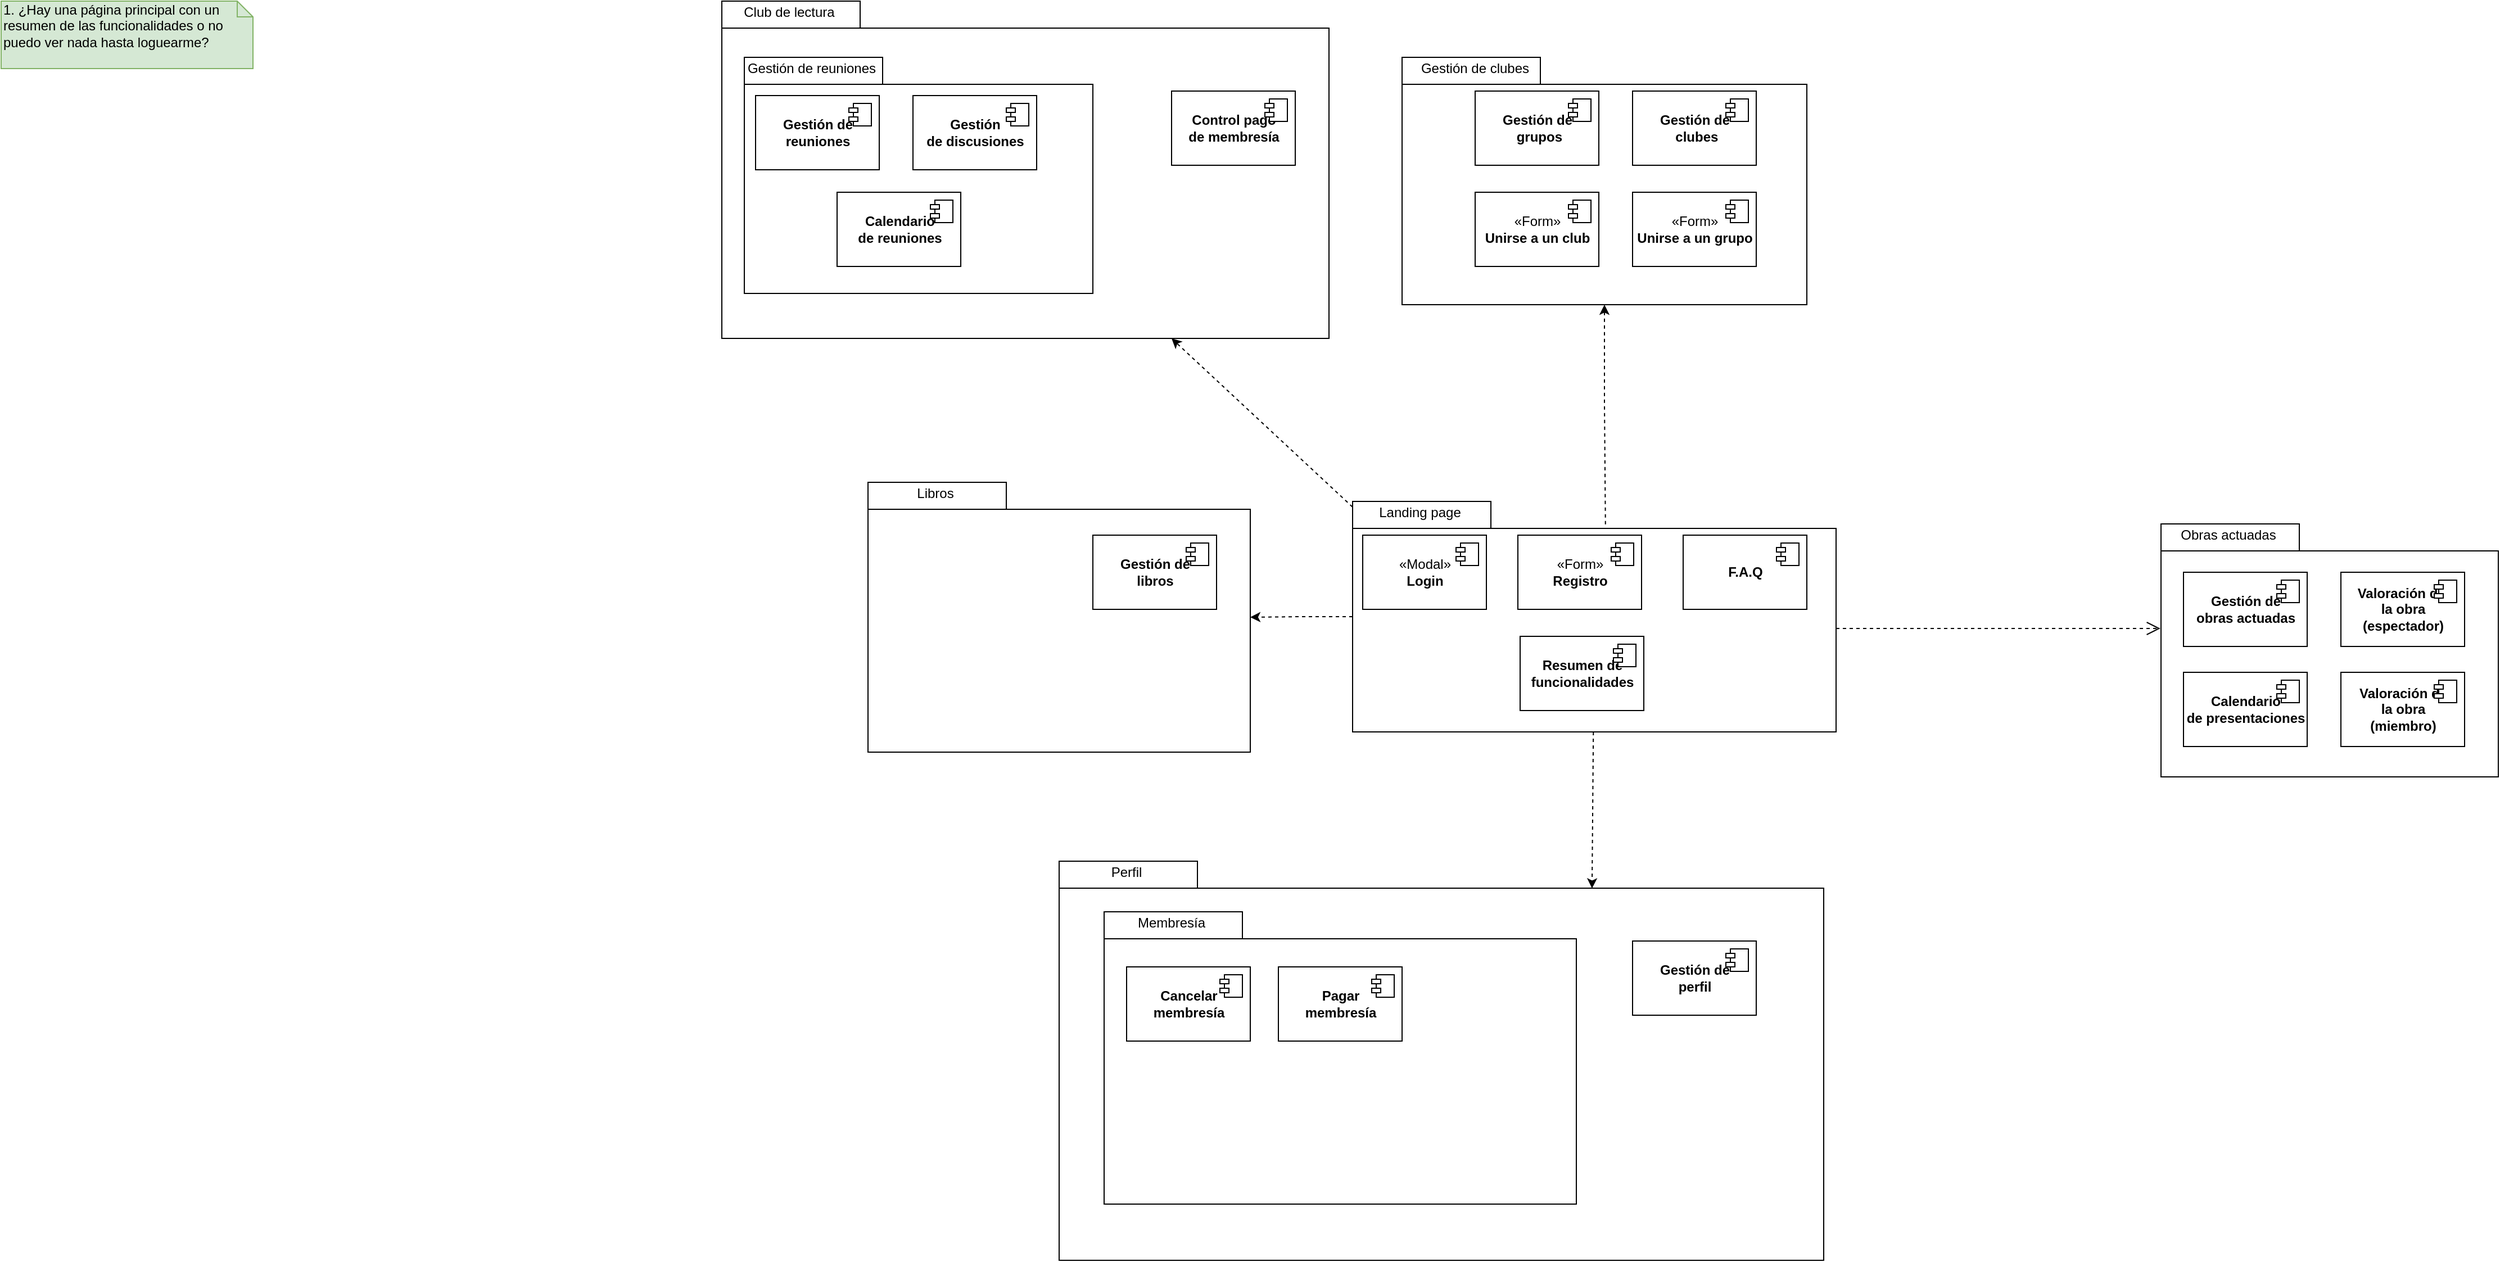 <mxfile version="12.0.2" type="github" pages="1"><diagram name="Page-1" id="b5b7bab2-c9e2-2cf4-8b2a-24fd1a2a6d21"><mxGraphModel dx="1655" dy="451" grid="1" gridSize="10" guides="1" tooltips="1" connect="1" arrows="1" fold="1" page="1" pageScale="1" pageWidth="827" pageHeight="1169" background="#ffffff" math="0" shadow="0"><root><mxCell id="0"/><mxCell id="1" parent="0"/><mxCell id="6e0c8c40b5770093-71" style="edgeStyle=elbowEdgeStyle;rounded=0;html=1;dashed=1;labelBackgroundColor=none;startFill=0;endArrow=open;endFill=0;endSize=10;fontFamily=Verdana;fontSize=10;elbow=vertical;entryX=-0.002;entryY=0.413;entryDx=0;entryDy=0;entryPerimeter=0;" parent="1" source="6e0c8c40b5770093-33" target="Pfhww0azMZYouLO4t0sD-18" edge="1"><mxGeometry relative="1" as="geometry"><mxPoint x="1045.5" y="595" as="targetPoint"/></mxGeometry></mxCell><mxCell id="Pfhww0azMZYouLO4t0sD-40" value="" style="edgeStyle=orthogonalEdgeStyle;rounded=0;orthogonalLoop=1;jettySize=auto;html=1;dashed=1;startArrow=none;startFill=0;endArrow=classic;endFill=1;" edge="1" parent="1" source="6e0c8c40b5770093-33" target="Pfhww0azMZYouLO4t0sD-39"><mxGeometry relative="1" as="geometry"/></mxCell><mxCell id="Pfhww0azMZYouLO4t0sD-75" value="" style="edgeStyle=none;rounded=0;orthogonalLoop=1;jettySize=auto;html=1;dashed=1;startArrow=none;startFill=0;endArrow=classic;endFill=1;entryX=0.697;entryY=0.068;entryDx=0;entryDy=0;entryPerimeter=0;" edge="1" parent="1" source="6e0c8c40b5770093-33" target="Pfhww0azMZYouLO4t0sD-28"><mxGeometry relative="1" as="geometry"><mxPoint x="656" y="760" as="targetPoint"/></mxGeometry></mxCell><mxCell id="6e0c8c40b5770093-33" value="" style="shape=folder;fontStyle=1;spacingTop=10;tabWidth=123;tabHeight=24;tabPosition=left;html=1;rounded=0;shadow=0;comic=0;labelBackgroundColor=none;strokeColor=#000000;strokeWidth=1;fillColor=#ffffff;fontFamily=Verdana;fontSize=10;fontColor=#000000;align=center;" parent="1" vertex="1"><mxGeometry x="441" y="475" width="430" height="205" as="geometry"/></mxCell><mxCell id="Pfhww0azMZYouLO4t0sD-39" value="" style="shape=folder;fontStyle=1;spacingTop=10;tabWidth=123;tabHeight=24;tabPosition=left;html=1;rounded=0;shadow=0;comic=0;labelBackgroundColor=none;strokeColor=#000000;strokeWidth=1;fillColor=#ffffff;fontFamily=Verdana;fontSize=10;fontColor=#000000;align=center;" vertex="1" parent="1"><mxGeometry x="10" y="458" width="340" height="240" as="geometry"/></mxCell><mxCell id="Pfhww0azMZYouLO4t0sD-28" value="" style="shape=folder;fontStyle=1;spacingTop=10;tabWidth=123;tabHeight=24;tabPosition=left;html=1;rounded=0;shadow=0;comic=0;labelBackgroundColor=none;strokeColor=#000000;strokeWidth=1;fillColor=#ffffff;fontFamily=Verdana;fontSize=10;fontColor=#000000;align=center;" vertex="1" parent="1"><mxGeometry x="180" y="795" width="680" height="355" as="geometry"/></mxCell><mxCell id="Pfhww0azMZYouLO4t0sD-1" value="«Modal»&lt;br&gt;&lt;b&gt;Login&lt;/b&gt;" style="html=1;" vertex="1" parent="1"><mxGeometry x="450" y="505" width="110" height="66" as="geometry"/></mxCell><mxCell id="Pfhww0azMZYouLO4t0sD-2" value="" style="shape=component;jettyWidth=8;jettyHeight=4;" vertex="1" parent="Pfhww0azMZYouLO4t0sD-1"><mxGeometry x="1" width="20" height="20" relative="1" as="geometry"><mxPoint x="-27" y="7" as="offset"/></mxGeometry></mxCell><mxCell id="Pfhww0azMZYouLO4t0sD-3" value="1. ¿Hay una página principal con un resumen de las funcionalidades o no puedo ver nada hasta loguearme?" style="shape=note;whiteSpace=wrap;html=1;size=14;verticalAlign=top;align=left;spacingTop=-6;fillColor=#d5e8d4;strokeColor=#82b366;" vertex="1" parent="1"><mxGeometry x="-761" y="30" width="224" height="60" as="geometry"/></mxCell><mxCell id="Pfhww0azMZYouLO4t0sD-57" style="edgeStyle=none;rounded=0;orthogonalLoop=1;jettySize=auto;html=1;exitX=0;exitY=0.25;exitDx=0;exitDy=0;dashed=1;startArrow=none;startFill=0;endArrow=classic;endFill=1;" edge="1" parent="1" source="Pfhww0azMZYouLO4t0sD-4"><mxGeometry relative="1" as="geometry"><mxPoint x="280" y="330" as="targetPoint"/></mxGeometry></mxCell><mxCell id="Pfhww0azMZYouLO4t0sD-4" value="Landing page" style="text;html=1;strokeColor=none;fillColor=none;align=center;verticalAlign=middle;whiteSpace=wrap;rounded=0;" vertex="1" parent="1"><mxGeometry x="441" y="475" width="120" height="20" as="geometry"/></mxCell><mxCell id="Pfhww0azMZYouLO4t0sD-14" value="" style="edgeStyle=orthogonalEdgeStyle;rounded=0;orthogonalLoop=1;jettySize=auto;html=1;entryX=0.523;entryY=0.102;entryDx=0;entryDy=0;entryPerimeter=0;endArrow=none;endFill=0;dashed=1;startArrow=classic;startFill=1;" edge="1" parent="1" source="Pfhww0azMZYouLO4t0sD-7" target="6e0c8c40b5770093-33"><mxGeometry relative="1" as="geometry"><mxPoint x="710" y="323" as="targetPoint"/></mxGeometry></mxCell><mxCell id="Pfhww0azMZYouLO4t0sD-7" value="" style="shape=folder;fontStyle=1;spacingTop=10;tabWidth=123;tabHeight=24;tabPosition=left;html=1;rounded=0;shadow=0;comic=0;labelBackgroundColor=none;strokeColor=#000000;strokeWidth=1;fillColor=#ffffff;fontFamily=Verdana;fontSize=10;fontColor=#000000;align=center;" vertex="1" parent="1"><mxGeometry x="485" y="80" width="360" height="220" as="geometry"/></mxCell><mxCell id="Pfhww0azMZYouLO4t0sD-8" value="&lt;b&gt;Gestión de&lt;br&gt;&amp;nbsp;grupos&lt;/b&gt;" style="html=1;" vertex="1" parent="1"><mxGeometry x="550" y="110" width="110" height="66" as="geometry"/></mxCell><mxCell id="Pfhww0azMZYouLO4t0sD-9" value="" style="shape=component;jettyWidth=8;jettyHeight=4;" vertex="1" parent="Pfhww0azMZYouLO4t0sD-8"><mxGeometry x="1" width="20" height="20" relative="1" as="geometry"><mxPoint x="-27" y="7" as="offset"/></mxGeometry></mxCell><mxCell id="Pfhww0azMZYouLO4t0sD-10" value="Gestión de clubes" style="text;html=1;strokeColor=none;fillColor=none;align=center;verticalAlign=middle;whiteSpace=wrap;rounded=0;" vertex="1" parent="1"><mxGeometry x="490" y="80" width="120" height="20" as="geometry"/></mxCell><mxCell id="Pfhww0azMZYouLO4t0sD-11" value="&lt;b&gt;Gestión de&lt;br&gt;&amp;nbsp;clubes&lt;/b&gt;" style="html=1;" vertex="1" parent="1"><mxGeometry x="690" y="110" width="110" height="66" as="geometry"/></mxCell><mxCell id="Pfhww0azMZYouLO4t0sD-12" value="" style="shape=component;jettyWidth=8;jettyHeight=4;" vertex="1" parent="Pfhww0azMZYouLO4t0sD-11"><mxGeometry x="1" width="20" height="20" relative="1" as="geometry"><mxPoint x="-27" y="7" as="offset"/></mxGeometry></mxCell><mxCell id="Pfhww0azMZYouLO4t0sD-18" value="" style="shape=folder;fontStyle=1;spacingTop=10;tabWidth=123;tabHeight=24;tabPosition=left;html=1;rounded=0;shadow=0;comic=0;labelBackgroundColor=none;strokeColor=#000000;strokeWidth=1;fillColor=#ffffff;fontFamily=Verdana;fontSize=10;fontColor=#000000;align=center;" vertex="1" parent="1"><mxGeometry x="1160" y="495" width="300" height="225" as="geometry"/></mxCell><mxCell id="Pfhww0azMZYouLO4t0sD-19" value="&lt;b&gt;Gestión de &lt;br&gt;obras actuadas&lt;/b&gt;" style="html=1;" vertex="1" parent="1"><mxGeometry x="1180" y="538" width="110" height="66" as="geometry"/></mxCell><mxCell id="Pfhww0azMZYouLO4t0sD-20" value="" style="shape=component;jettyWidth=8;jettyHeight=4;" vertex="1" parent="Pfhww0azMZYouLO4t0sD-19"><mxGeometry x="1" width="20" height="20" relative="1" as="geometry"><mxPoint x="-27" y="7" as="offset"/></mxGeometry></mxCell><mxCell id="Pfhww0azMZYouLO4t0sD-21" value="Obras actuadas" style="text;html=1;strokeColor=none;fillColor=none;align=center;verticalAlign=middle;whiteSpace=wrap;rounded=0;" vertex="1" parent="1"><mxGeometry x="1160" y="495" width="120" height="20" as="geometry"/></mxCell><mxCell id="Pfhww0azMZYouLO4t0sD-22" value="&lt;b&gt;Calendario &lt;br&gt;de presentaciones&lt;/b&gt;" style="html=1;" vertex="1" parent="1"><mxGeometry x="1180" y="627" width="110" height="66" as="geometry"/></mxCell><mxCell id="Pfhww0azMZYouLO4t0sD-23" value="" style="shape=component;jettyWidth=8;jettyHeight=4;" vertex="1" parent="Pfhww0azMZYouLO4t0sD-22"><mxGeometry x="1" width="20" height="20" relative="1" as="geometry"><mxPoint x="-27" y="7" as="offset"/></mxGeometry></mxCell><mxCell id="Pfhww0azMZYouLO4t0sD-24" value="&lt;b&gt;Valoración de&amp;nbsp;&lt;br&gt;la obra &lt;br&gt;(espectador)&lt;br&gt;&lt;/b&gt;" style="html=1;" vertex="1" parent="1"><mxGeometry x="1320" y="538" width="110" height="66" as="geometry"/></mxCell><mxCell id="Pfhww0azMZYouLO4t0sD-25" value="" style="shape=component;jettyWidth=8;jettyHeight=4;" vertex="1" parent="Pfhww0azMZYouLO4t0sD-24"><mxGeometry x="1" width="20" height="20" relative="1" as="geometry"><mxPoint x="-27" y="7" as="offset"/></mxGeometry></mxCell><mxCell id="Pfhww0azMZYouLO4t0sD-26" value="&lt;b&gt;Valoración de&lt;br&gt;la obra &lt;br&gt;(miembro)&lt;br&gt;&lt;/b&gt;" style="html=1;" vertex="1" parent="1"><mxGeometry x="1320" y="627" width="110" height="66" as="geometry"/></mxCell><mxCell id="Pfhww0azMZYouLO4t0sD-27" value="" style="shape=component;jettyWidth=8;jettyHeight=4;" vertex="1" parent="Pfhww0azMZYouLO4t0sD-26"><mxGeometry x="1" width="20" height="20" relative="1" as="geometry"><mxPoint x="-27" y="7" as="offset"/></mxGeometry></mxCell><mxCell id="Pfhww0azMZYouLO4t0sD-30" value="Perfil" style="text;html=1;strokeColor=none;fillColor=none;align=center;verticalAlign=middle;whiteSpace=wrap;rounded=0;" vertex="1" parent="1"><mxGeometry x="180" y="795" width="120" height="20" as="geometry"/></mxCell><mxCell id="Pfhww0azMZYouLO4t0sD-31" value="" style="shape=folder;fontStyle=1;spacingTop=10;tabWidth=123;tabHeight=24;tabPosition=left;html=1;rounded=0;shadow=0;comic=0;labelBackgroundColor=none;strokeColor=#000000;strokeWidth=1;fillColor=#ffffff;fontFamily=Verdana;fontSize=10;fontColor=#000000;align=center;" vertex="1" parent="1"><mxGeometry x="220" y="840" width="420" height="260" as="geometry"/></mxCell><mxCell id="Pfhww0azMZYouLO4t0sD-34" value="Membresía" style="text;html=1;strokeColor=none;fillColor=none;align=center;verticalAlign=middle;whiteSpace=wrap;rounded=0;" vertex="1" parent="1"><mxGeometry x="220" y="840" width="120" height="20" as="geometry"/></mxCell><mxCell id="Pfhww0azMZYouLO4t0sD-35" value="&lt;b&gt;Cancelar &lt;br&gt;membresía&lt;/b&gt;" style="html=1;" vertex="1" parent="1"><mxGeometry x="240" y="889" width="110" height="66" as="geometry"/></mxCell><mxCell id="Pfhww0azMZYouLO4t0sD-36" value="" style="shape=component;jettyWidth=8;jettyHeight=4;" vertex="1" parent="Pfhww0azMZYouLO4t0sD-35"><mxGeometry x="1" width="20" height="20" relative="1" as="geometry"><mxPoint x="-27" y="7" as="offset"/></mxGeometry></mxCell><mxCell id="Pfhww0azMZYouLO4t0sD-37" value="&lt;b&gt;Pagar &lt;br&gt;membresía&lt;/b&gt;" style="html=1;" vertex="1" parent="1"><mxGeometry x="375" y="889" width="110" height="66" as="geometry"/></mxCell><mxCell id="Pfhww0azMZYouLO4t0sD-38" value="" style="shape=component;jettyWidth=8;jettyHeight=4;" vertex="1" parent="Pfhww0azMZYouLO4t0sD-37"><mxGeometry x="1" width="20" height="20" relative="1" as="geometry"><mxPoint x="-27" y="7" as="offset"/></mxGeometry></mxCell><mxCell id="Pfhww0azMZYouLO4t0sD-41" value="Libros" style="text;html=1;strokeColor=none;fillColor=none;align=center;verticalAlign=middle;whiteSpace=wrap;rounded=0;" vertex="1" parent="1"><mxGeometry x="10" y="458" width="120" height="20" as="geometry"/></mxCell><mxCell id="Pfhww0azMZYouLO4t0sD-42" value="&lt;b&gt;Gestión de &lt;br&gt;libros&lt;/b&gt;" style="html=1;" vertex="1" parent="1"><mxGeometry x="210" y="505" width="110" height="66" as="geometry"/></mxCell><mxCell id="Pfhww0azMZYouLO4t0sD-43" value="" style="shape=component;jettyWidth=8;jettyHeight=4;" vertex="1" parent="Pfhww0azMZYouLO4t0sD-42"><mxGeometry x="1" width="20" height="20" relative="1" as="geometry"><mxPoint x="-27" y="7" as="offset"/></mxGeometry></mxCell><mxCell id="Pfhww0azMZYouLO4t0sD-45" value="«Form»&lt;br&gt;&lt;b&gt;Registro&lt;/b&gt;" style="html=1;" vertex="1" parent="1"><mxGeometry x="588" y="505" width="110" height="66" as="geometry"/></mxCell><mxCell id="Pfhww0azMZYouLO4t0sD-46" value="" style="shape=component;jettyWidth=8;jettyHeight=4;" vertex="1" parent="Pfhww0azMZYouLO4t0sD-45"><mxGeometry x="1" width="20" height="20" relative="1" as="geometry"><mxPoint x="-27" y="7" as="offset"/></mxGeometry></mxCell><mxCell id="Pfhww0azMZYouLO4t0sD-47" value="«Form»&lt;b&gt;&lt;br&gt;Unirse a un club&lt;/b&gt;" style="html=1;" vertex="1" parent="1"><mxGeometry x="550" y="200" width="110" height="66" as="geometry"/></mxCell><mxCell id="Pfhww0azMZYouLO4t0sD-48" value="" style="shape=component;jettyWidth=8;jettyHeight=4;" vertex="1" parent="Pfhww0azMZYouLO4t0sD-47"><mxGeometry x="1" width="20" height="20" relative="1" as="geometry"><mxPoint x="-27" y="7" as="offset"/></mxGeometry></mxCell><mxCell id="Pfhww0azMZYouLO4t0sD-49" value="«Form»&lt;b&gt;&lt;br&gt;Unirse a un grupo&lt;/b&gt;" style="html=1;" vertex="1" parent="1"><mxGeometry x="690" y="200" width="110" height="66" as="geometry"/></mxCell><mxCell id="Pfhww0azMZYouLO4t0sD-50" value="" style="shape=component;jettyWidth=8;jettyHeight=4;" vertex="1" parent="Pfhww0azMZYouLO4t0sD-49"><mxGeometry x="1" width="20" height="20" relative="1" as="geometry"><mxPoint x="-27" y="7" as="offset"/></mxGeometry></mxCell><mxCell id="Pfhww0azMZYouLO4t0sD-51" value="&lt;b&gt;F.A.Q&lt;/b&gt;" style="html=1;" vertex="1" parent="1"><mxGeometry x="735" y="505" width="110" height="66" as="geometry"/></mxCell><mxCell id="Pfhww0azMZYouLO4t0sD-52" value="" style="shape=component;jettyWidth=8;jettyHeight=4;" vertex="1" parent="Pfhww0azMZYouLO4t0sD-51"><mxGeometry x="1" width="20" height="20" relative="1" as="geometry"><mxPoint x="-27" y="7" as="offset"/></mxGeometry></mxCell><mxCell id="Pfhww0azMZYouLO4t0sD-53" value="&lt;b&gt;Resumen de&lt;br&gt;funcionalidades&lt;br&gt;&lt;/b&gt;" style="html=1;" vertex="1" parent="1"><mxGeometry x="590" y="595" width="110" height="66" as="geometry"/></mxCell><mxCell id="Pfhww0azMZYouLO4t0sD-54" value="" style="shape=component;jettyWidth=8;jettyHeight=4;" vertex="1" parent="Pfhww0azMZYouLO4t0sD-53"><mxGeometry x="1" width="20" height="20" relative="1" as="geometry"><mxPoint x="-27" y="7" as="offset"/></mxGeometry></mxCell><mxCell id="Pfhww0azMZYouLO4t0sD-55" value="&lt;b&gt;Gestión de &lt;br&gt;perfil&lt;/b&gt;" style="html=1;" vertex="1" parent="1"><mxGeometry x="690" y="866" width="110" height="66" as="geometry"/></mxCell><mxCell id="Pfhww0azMZYouLO4t0sD-56" value="" style="shape=component;jettyWidth=8;jettyHeight=4;" vertex="1" parent="Pfhww0azMZYouLO4t0sD-55"><mxGeometry x="1" width="20" height="20" relative="1" as="geometry"><mxPoint x="-27" y="7" as="offset"/></mxGeometry></mxCell><mxCell id="Pfhww0azMZYouLO4t0sD-58" value="" style="shape=folder;fontStyle=1;spacingTop=10;tabWidth=123;tabHeight=24;tabPosition=left;html=1;rounded=0;shadow=0;comic=0;labelBackgroundColor=none;strokeColor=#000000;strokeWidth=1;fillColor=#ffffff;fontFamily=Verdana;fontSize=10;fontColor=#000000;align=center;" vertex="1" parent="1"><mxGeometry x="-120" y="30" width="540" height="300" as="geometry"/></mxCell><mxCell id="Pfhww0azMZYouLO4t0sD-59" value="Club de lectura" style="text;html=1;strokeColor=none;fillColor=none;align=center;verticalAlign=middle;whiteSpace=wrap;rounded=0;" vertex="1" parent="1"><mxGeometry x="-120" y="30" width="120" height="20" as="geometry"/></mxCell><mxCell id="Pfhww0azMZYouLO4t0sD-64" value="" style="shape=folder;fontStyle=1;spacingTop=10;tabWidth=123;tabHeight=24;tabPosition=left;html=1;rounded=0;shadow=0;comic=0;labelBackgroundColor=none;strokeColor=#000000;strokeWidth=1;fillColor=#ffffff;fontFamily=Verdana;fontSize=10;fontColor=#000000;align=center;" vertex="1" parent="1"><mxGeometry x="-100" y="80" width="310" height="210" as="geometry"/></mxCell><mxCell id="Pfhww0azMZYouLO4t0sD-65" value="Gestión de reuniones" style="text;html=1;strokeColor=none;fillColor=none;align=center;verticalAlign=middle;whiteSpace=wrap;rounded=0;" vertex="1" parent="1"><mxGeometry x="-100" y="80" width="120" height="20" as="geometry"/></mxCell><mxCell id="Pfhww0azMZYouLO4t0sD-66" value="&lt;b&gt;Gestión de &lt;br&gt;reuniones&lt;/b&gt;" style="html=1;" vertex="1" parent="1"><mxGeometry x="-90" y="114" width="110" height="66" as="geometry"/></mxCell><mxCell id="Pfhww0azMZYouLO4t0sD-67" value="" style="shape=component;jettyWidth=8;jettyHeight=4;" vertex="1" parent="Pfhww0azMZYouLO4t0sD-66"><mxGeometry x="1" width="20" height="20" relative="1" as="geometry"><mxPoint x="-27" y="7" as="offset"/></mxGeometry></mxCell><mxCell id="Pfhww0azMZYouLO4t0sD-68" value="&lt;b&gt;Gestión &lt;br&gt;de discusiones&lt;/b&gt;" style="html=1;" vertex="1" parent="1"><mxGeometry x="50" y="114" width="110" height="66" as="geometry"/></mxCell><mxCell id="Pfhww0azMZYouLO4t0sD-69" value="" style="shape=component;jettyWidth=8;jettyHeight=4;" vertex="1" parent="Pfhww0azMZYouLO4t0sD-68"><mxGeometry x="1" width="20" height="20" relative="1" as="geometry"><mxPoint x="-27" y="7" as="offset"/></mxGeometry></mxCell><mxCell id="Pfhww0azMZYouLO4t0sD-70" value="&lt;b&gt;Control pago &lt;br&gt;de membresía&lt;/b&gt;" style="html=1;" vertex="1" parent="1"><mxGeometry x="280" y="110" width="110" height="66" as="geometry"/></mxCell><mxCell id="Pfhww0azMZYouLO4t0sD-71" value="" style="shape=component;jettyWidth=8;jettyHeight=4;" vertex="1" parent="Pfhww0azMZYouLO4t0sD-70"><mxGeometry x="1" width="20" height="20" relative="1" as="geometry"><mxPoint x="-27" y="7" as="offset"/></mxGeometry></mxCell><mxCell id="Pfhww0azMZYouLO4t0sD-72" value="&lt;b&gt;Calendario &lt;br&gt;de reuniones&lt;/b&gt;" style="html=1;" vertex="1" parent="1"><mxGeometry x="-17.5" y="200" width="110" height="66" as="geometry"/></mxCell><mxCell id="Pfhww0azMZYouLO4t0sD-73" value="" style="shape=component;jettyWidth=8;jettyHeight=4;" vertex="1" parent="Pfhww0azMZYouLO4t0sD-72"><mxGeometry x="1" width="20" height="20" relative="1" as="geometry"><mxPoint x="-27" y="7" as="offset"/></mxGeometry></mxCell></root></mxGraphModel></diagram></mxfile>